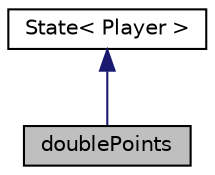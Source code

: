 digraph "doublePoints"
{
 // LATEX_PDF_SIZE
  edge [fontname="Helvetica",fontsize="10",labelfontname="Helvetica",labelfontsize="10"];
  node [fontname="Helvetica",fontsize="10",shape=record];
  Node1 [label="doublePoints",height=0.2,width=0.4,color="black", fillcolor="grey75", style="filled", fontcolor="black",tooltip="A derived class that inherits from the state class. Represents the doublePoints state of the Player F..."];
  Node2 -> Node1 [dir="back",color="midnightblue",fontsize="10",style="solid",fontname="Helvetica"];
  Node2 [label="State\< Player \>",height=0.2,width=0.4,color="black", fillcolor="white", style="filled",URL="$class_state.html",tooltip=" "];
}
